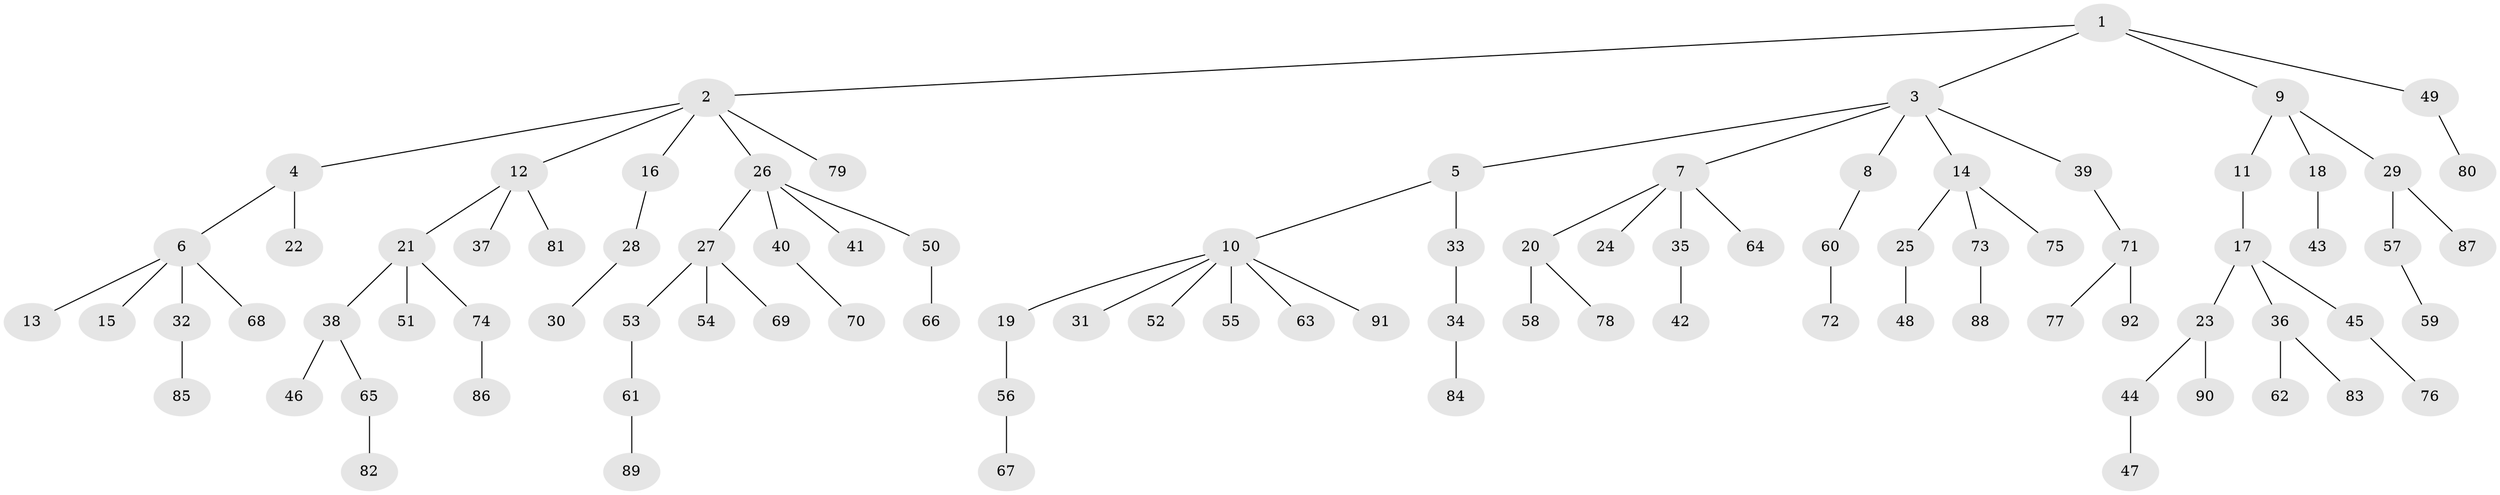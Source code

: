 // coarse degree distribution, {1: 0.9629629629629629, 26: 0.037037037037037035}
// Generated by graph-tools (version 1.1) at 2025/56/03/04/25 21:56:29]
// undirected, 92 vertices, 91 edges
graph export_dot {
graph [start="1"]
  node [color=gray90,style=filled];
  1;
  2;
  3;
  4;
  5;
  6;
  7;
  8;
  9;
  10;
  11;
  12;
  13;
  14;
  15;
  16;
  17;
  18;
  19;
  20;
  21;
  22;
  23;
  24;
  25;
  26;
  27;
  28;
  29;
  30;
  31;
  32;
  33;
  34;
  35;
  36;
  37;
  38;
  39;
  40;
  41;
  42;
  43;
  44;
  45;
  46;
  47;
  48;
  49;
  50;
  51;
  52;
  53;
  54;
  55;
  56;
  57;
  58;
  59;
  60;
  61;
  62;
  63;
  64;
  65;
  66;
  67;
  68;
  69;
  70;
  71;
  72;
  73;
  74;
  75;
  76;
  77;
  78;
  79;
  80;
  81;
  82;
  83;
  84;
  85;
  86;
  87;
  88;
  89;
  90;
  91;
  92;
  1 -- 2;
  1 -- 3;
  1 -- 9;
  1 -- 49;
  2 -- 4;
  2 -- 12;
  2 -- 16;
  2 -- 26;
  2 -- 79;
  3 -- 5;
  3 -- 7;
  3 -- 8;
  3 -- 14;
  3 -- 39;
  4 -- 6;
  4 -- 22;
  5 -- 10;
  5 -- 33;
  6 -- 13;
  6 -- 15;
  6 -- 32;
  6 -- 68;
  7 -- 20;
  7 -- 24;
  7 -- 35;
  7 -- 64;
  8 -- 60;
  9 -- 11;
  9 -- 18;
  9 -- 29;
  10 -- 19;
  10 -- 31;
  10 -- 52;
  10 -- 55;
  10 -- 63;
  10 -- 91;
  11 -- 17;
  12 -- 21;
  12 -- 37;
  12 -- 81;
  14 -- 25;
  14 -- 73;
  14 -- 75;
  16 -- 28;
  17 -- 23;
  17 -- 36;
  17 -- 45;
  18 -- 43;
  19 -- 56;
  20 -- 58;
  20 -- 78;
  21 -- 38;
  21 -- 51;
  21 -- 74;
  23 -- 44;
  23 -- 90;
  25 -- 48;
  26 -- 27;
  26 -- 40;
  26 -- 41;
  26 -- 50;
  27 -- 53;
  27 -- 54;
  27 -- 69;
  28 -- 30;
  29 -- 57;
  29 -- 87;
  32 -- 85;
  33 -- 34;
  34 -- 84;
  35 -- 42;
  36 -- 62;
  36 -- 83;
  38 -- 46;
  38 -- 65;
  39 -- 71;
  40 -- 70;
  44 -- 47;
  45 -- 76;
  49 -- 80;
  50 -- 66;
  53 -- 61;
  56 -- 67;
  57 -- 59;
  60 -- 72;
  61 -- 89;
  65 -- 82;
  71 -- 77;
  71 -- 92;
  73 -- 88;
  74 -- 86;
}
